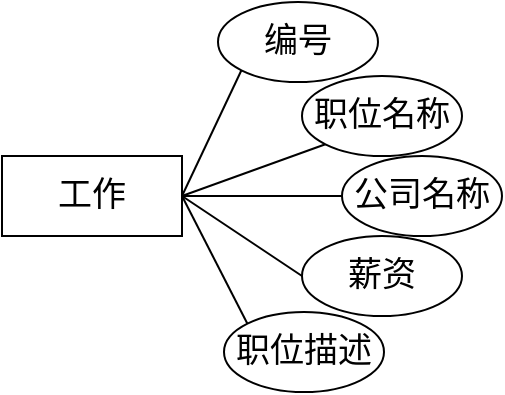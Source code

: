 <mxfile version="21.0.10" type="github">
  <diagram name="第 1 页" id="57bqM5oItVJ7xxRL0WhF">
    <mxGraphModel dx="1050" dy="547" grid="1" gridSize="10" guides="1" tooltips="1" connect="1" arrows="1" fold="1" page="1" pageScale="1" pageWidth="827" pageHeight="1169" math="0" shadow="0">
      <root>
        <mxCell id="0" />
        <mxCell id="1" parent="0" />
        <mxCell id="FEhyEeiQEZbtlAwbVF4x-1" style="rounded=0;orthogonalLoop=1;jettySize=auto;html=1;exitX=1;exitY=0.5;exitDx=0;exitDy=0;entryX=0;entryY=1;entryDx=0;entryDy=0;endArrow=none;endFill=0;" edge="1" parent="1" source="FEhyEeiQEZbtlAwbVF4x-6" target="FEhyEeiQEZbtlAwbVF4x-7">
          <mxGeometry relative="1" as="geometry" />
        </mxCell>
        <mxCell id="FEhyEeiQEZbtlAwbVF4x-2" style="rounded=0;orthogonalLoop=1;jettySize=auto;html=1;exitX=1;exitY=0.5;exitDx=0;exitDy=0;entryX=0;entryY=1;entryDx=0;entryDy=0;endArrow=none;endFill=0;" edge="1" parent="1" source="FEhyEeiQEZbtlAwbVF4x-6" target="FEhyEeiQEZbtlAwbVF4x-8">
          <mxGeometry relative="1" as="geometry" />
        </mxCell>
        <mxCell id="FEhyEeiQEZbtlAwbVF4x-3" style="rounded=0;orthogonalLoop=1;jettySize=auto;html=1;exitX=1;exitY=0.5;exitDx=0;exitDy=0;entryX=0;entryY=0.5;entryDx=0;entryDy=0;endArrow=none;endFill=0;" edge="1" parent="1" source="FEhyEeiQEZbtlAwbVF4x-6" target="FEhyEeiQEZbtlAwbVF4x-9">
          <mxGeometry relative="1" as="geometry" />
        </mxCell>
        <mxCell id="FEhyEeiQEZbtlAwbVF4x-4" style="rounded=0;orthogonalLoop=1;jettySize=auto;html=1;exitX=1;exitY=0.5;exitDx=0;exitDy=0;entryX=0;entryY=0.5;entryDx=0;entryDy=0;endArrow=none;endFill=0;" edge="1" parent="1" source="FEhyEeiQEZbtlAwbVF4x-6" target="FEhyEeiQEZbtlAwbVF4x-10">
          <mxGeometry relative="1" as="geometry" />
        </mxCell>
        <mxCell id="FEhyEeiQEZbtlAwbVF4x-5" style="rounded=0;orthogonalLoop=1;jettySize=auto;html=1;exitX=1;exitY=0.5;exitDx=0;exitDy=0;entryX=0;entryY=0;entryDx=0;entryDy=0;endArrow=none;endFill=0;" edge="1" parent="1" source="FEhyEeiQEZbtlAwbVF4x-6" target="FEhyEeiQEZbtlAwbVF4x-11">
          <mxGeometry relative="1" as="geometry" />
        </mxCell>
        <mxCell id="FEhyEeiQEZbtlAwbVF4x-6" value="工作" style="rounded=0;whiteSpace=wrap;html=1;fontSize=17;fontStyle=0" vertex="1" parent="1">
          <mxGeometry x="260" y="240" width="90" height="40" as="geometry" />
        </mxCell>
        <mxCell id="FEhyEeiQEZbtlAwbVF4x-7" value="编号" style="ellipse;whiteSpace=wrap;html=1;fontSize=17;fontStyle=0" vertex="1" parent="1">
          <mxGeometry x="368" y="163" width="80" height="40" as="geometry" />
        </mxCell>
        <mxCell id="FEhyEeiQEZbtlAwbVF4x-8" value="职位名称" style="ellipse;whiteSpace=wrap;html=1;fontSize=17;fontStyle=0" vertex="1" parent="1">
          <mxGeometry x="410" y="200" width="80" height="40" as="geometry" />
        </mxCell>
        <mxCell id="FEhyEeiQEZbtlAwbVF4x-9" value="公司名称" style="ellipse;whiteSpace=wrap;html=1;fontSize=17;fontStyle=0" vertex="1" parent="1">
          <mxGeometry x="430" y="240" width="80" height="40" as="geometry" />
        </mxCell>
        <mxCell id="FEhyEeiQEZbtlAwbVF4x-10" value="薪资" style="ellipse;whiteSpace=wrap;html=1;fontSize=17;fontStyle=0" vertex="1" parent="1">
          <mxGeometry x="410" y="280" width="80" height="40" as="geometry" />
        </mxCell>
        <mxCell id="FEhyEeiQEZbtlAwbVF4x-11" value="职位描述" style="ellipse;whiteSpace=wrap;html=1;fontSize=17;fontStyle=0" vertex="1" parent="1">
          <mxGeometry x="371" y="318" width="80" height="40" as="geometry" />
        </mxCell>
      </root>
    </mxGraphModel>
  </diagram>
</mxfile>
